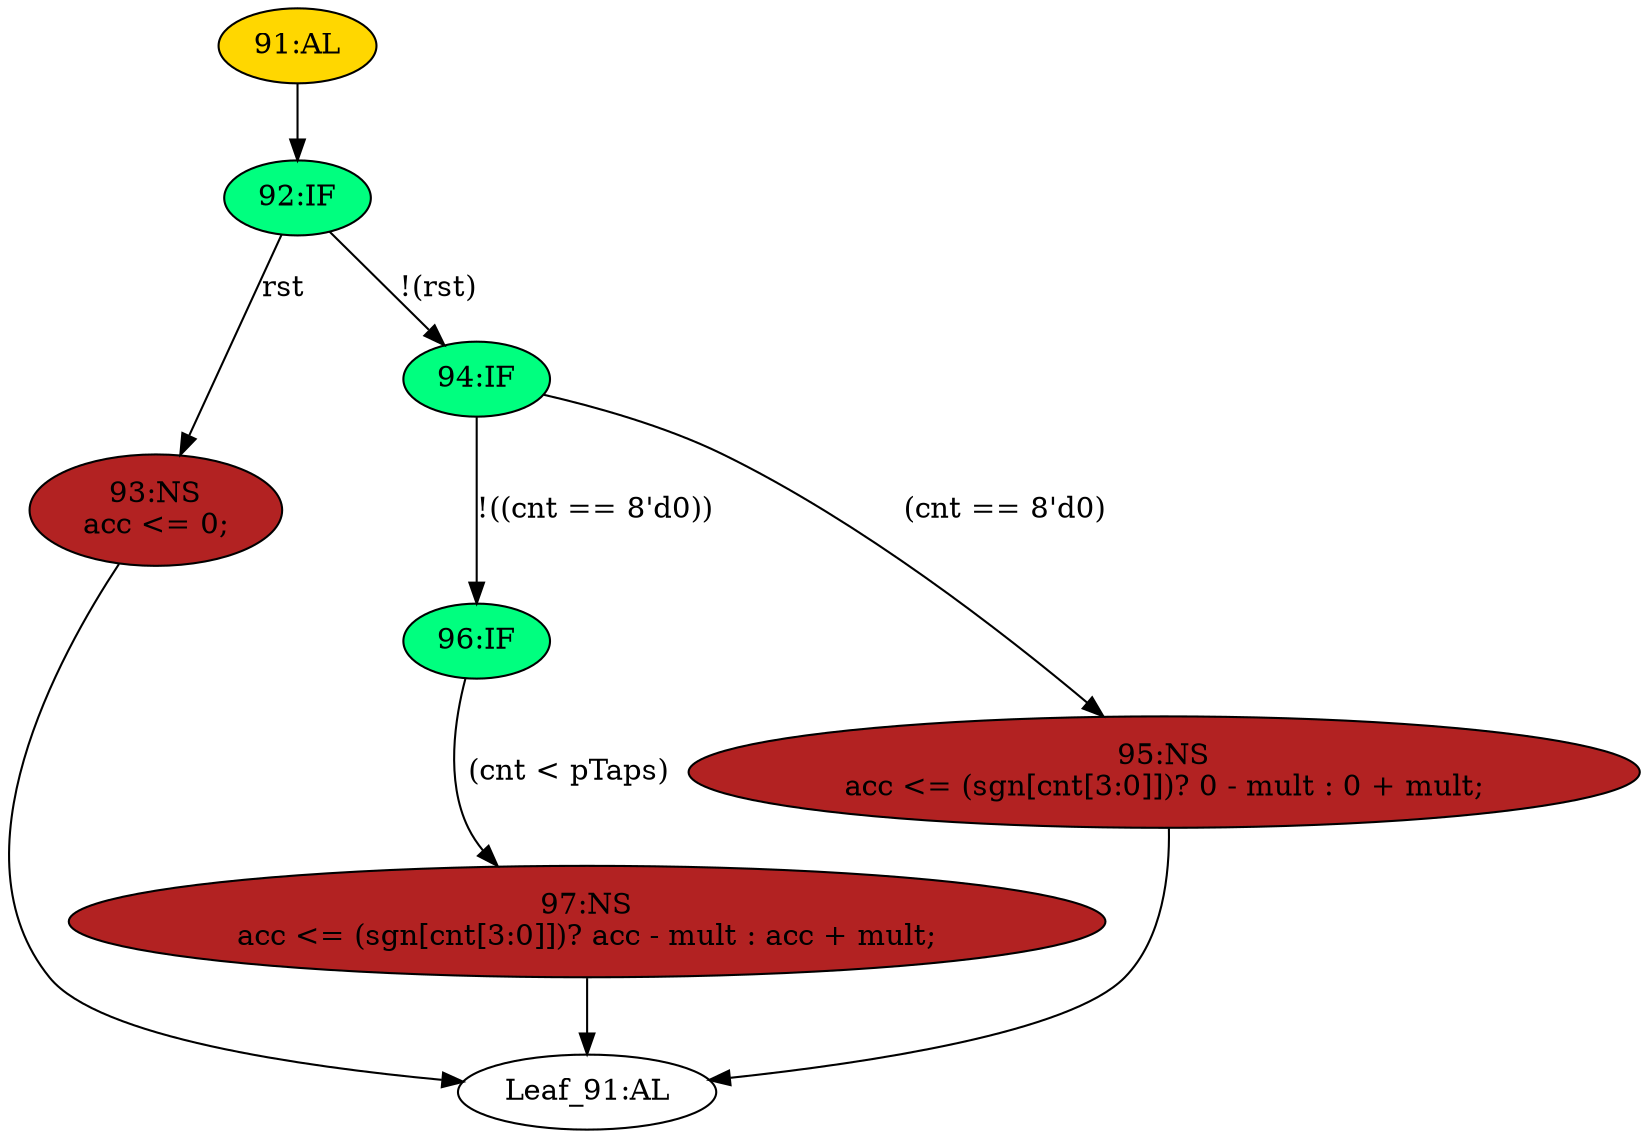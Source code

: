 strict digraph "" {
	node [label="\N"];
	"96:IF"	 [ast="<pyverilog.vparser.ast.IfStatement object at 0x7fc74ab3eed0>",
		fillcolor=springgreen,
		label="96:IF",
		statements="[]",
		style=filled,
		typ=IfStatement];
	"97:NS"	 [ast="<pyverilog.vparser.ast.NonblockingSubstitution object at 0x7fc74adece90>",
		fillcolor=firebrick,
		label="97:NS
acc <= (sgn[cnt[3:0]])? acc - mult : acc + mult;",
		statements="[<pyverilog.vparser.ast.NonblockingSubstitution object at 0x7fc74adece90>]",
		style=filled,
		typ=NonblockingSubstitution];
	"96:IF" -> "97:NS"	 [cond="['cnt', 'pTaps']",
		label="(cnt < pTaps)",
		lineno=96];
	"92:IF"	 [ast="<pyverilog.vparser.ast.IfStatement object at 0x7fc74ab6e9d0>",
		fillcolor=springgreen,
		label="92:IF",
		statements="[]",
		style=filled,
		typ=IfStatement];
	"93:NS"	 [ast="<pyverilog.vparser.ast.NonblockingSubstitution object at 0x7fc74ab6ef50>",
		fillcolor=firebrick,
		label="93:NS
acc <= 0;",
		statements="[<pyverilog.vparser.ast.NonblockingSubstitution object at 0x7fc74ab6ef50>]",
		style=filled,
		typ=NonblockingSubstitution];
	"92:IF" -> "93:NS"	 [cond="['rst']",
		label=rst,
		lineno=92];
	"94:IF"	 [ast="<pyverilog.vparser.ast.IfStatement object at 0x7fc74ab6ea10>",
		fillcolor=springgreen,
		label="94:IF",
		statements="[]",
		style=filled,
		typ=IfStatement];
	"92:IF" -> "94:IF"	 [cond="['rst']",
		label="!(rst)",
		lineno=92];
	"Leaf_91:AL"	 [def_var="['acc']",
		label="Leaf_91:AL"];
	"93:NS" -> "Leaf_91:AL"	 [cond="[]",
		lineno=None];
	"94:IF" -> "96:IF"	 [cond="['cnt']",
		label="!((cnt == 8'd0))",
		lineno=94];
	"95:NS"	 [ast="<pyverilog.vparser.ast.NonblockingSubstitution object at 0x7fc74ab6ea50>",
		fillcolor=firebrick,
		label="95:NS
acc <= (sgn[cnt[3:0]])? 0 - mult : 0 + mult;",
		statements="[<pyverilog.vparser.ast.NonblockingSubstitution object at 0x7fc74ab6ea50>]",
		style=filled,
		typ=NonblockingSubstitution];
	"94:IF" -> "95:NS"	 [cond="['cnt']",
		label="(cnt == 8'd0)",
		lineno=94];
	"97:NS" -> "Leaf_91:AL"	 [cond="[]",
		lineno=None];
	"95:NS" -> "Leaf_91:AL"	 [cond="[]",
		lineno=None];
	"91:AL"	 [ast="<pyverilog.vparser.ast.Always object at 0x7fc74ab5c110>",
		clk_sens=True,
		fillcolor=gold,
		label="91:AL",
		sens="['clk']",
		statements="[]",
		style=filled,
		typ=Always,
		use_var="['acc', 'cnt', 'pTaps', 'sgn', 'rst', 'mult']"];
	"91:AL" -> "92:IF"	 [cond="[]",
		lineno=None];
}
